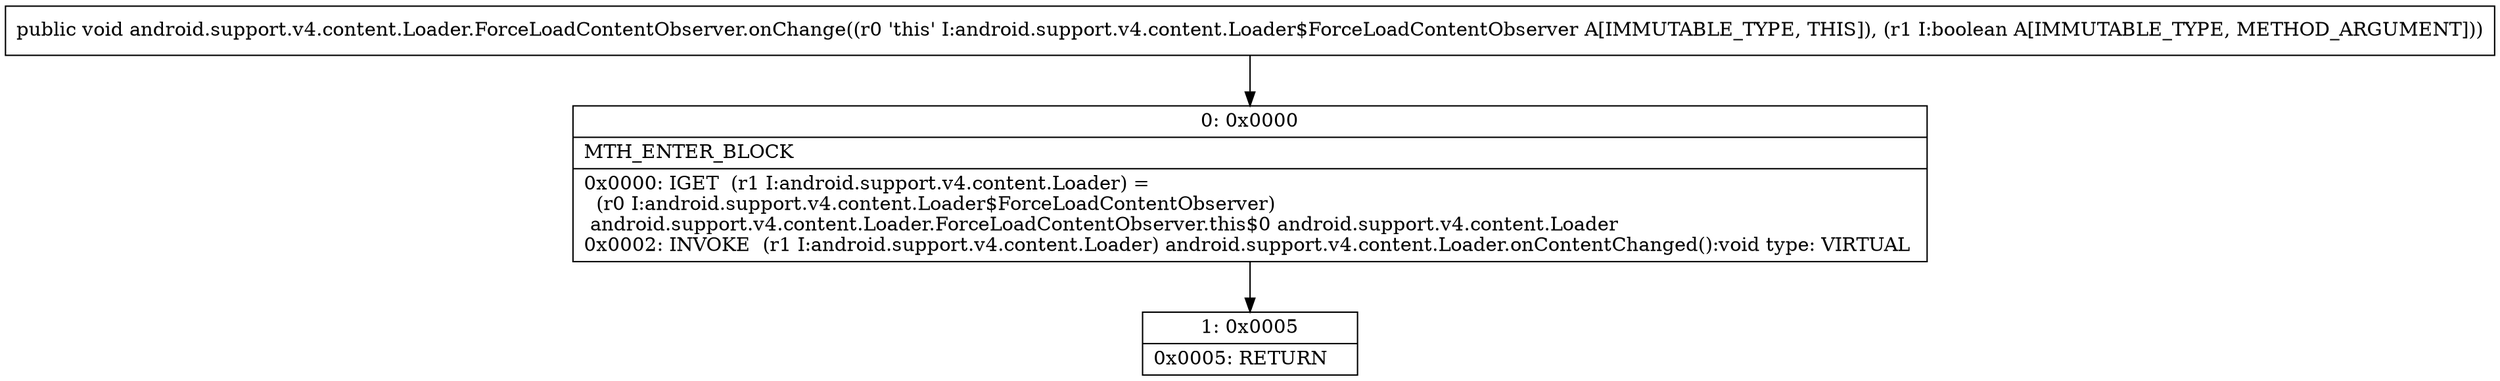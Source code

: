 digraph "CFG forandroid.support.v4.content.Loader.ForceLoadContentObserver.onChange(Z)V" {
Node_0 [shape=record,label="{0\:\ 0x0000|MTH_ENTER_BLOCK\l|0x0000: IGET  (r1 I:android.support.v4.content.Loader) = \l  (r0 I:android.support.v4.content.Loader$ForceLoadContentObserver)\l android.support.v4.content.Loader.ForceLoadContentObserver.this$0 android.support.v4.content.Loader \l0x0002: INVOKE  (r1 I:android.support.v4.content.Loader) android.support.v4.content.Loader.onContentChanged():void type: VIRTUAL \l}"];
Node_1 [shape=record,label="{1\:\ 0x0005|0x0005: RETURN   \l}"];
MethodNode[shape=record,label="{public void android.support.v4.content.Loader.ForceLoadContentObserver.onChange((r0 'this' I:android.support.v4.content.Loader$ForceLoadContentObserver A[IMMUTABLE_TYPE, THIS]), (r1 I:boolean A[IMMUTABLE_TYPE, METHOD_ARGUMENT])) }"];
MethodNode -> Node_0;
Node_0 -> Node_1;
}

